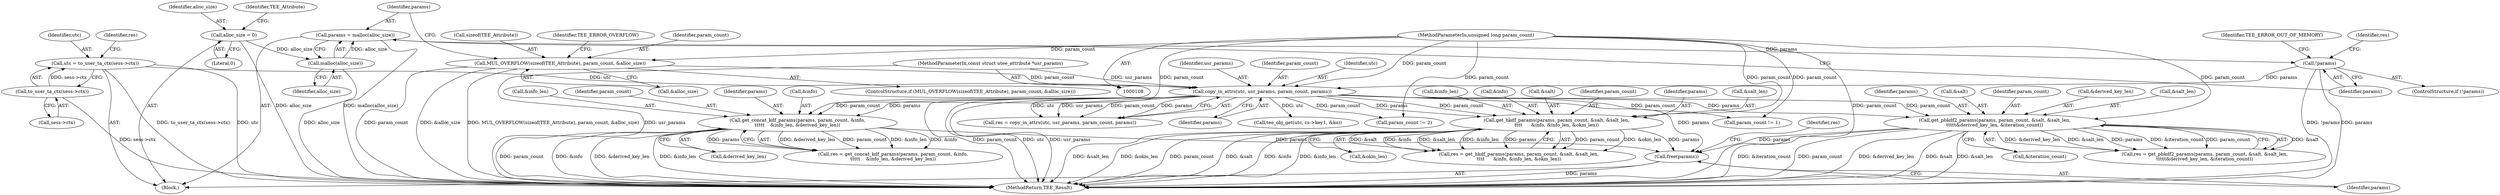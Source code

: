 digraph "0_optee_os_a637243270fc1faae16de059091795c32d86e65e@API" {
"1000855" [label="(Call,free(params))"];
"1000184" [label="(Call,copy_in_attrs(utc, usr_params, param_count, params))"];
"1000140" [label="(Call,utc = to_user_ta_ctx(sess->ctx))"];
"1000142" [label="(Call,to_user_ta_ctx(sess->ctx))"];
"1000110" [label="(MethodParameterIn,const struct utee_attribute *usr_params)"];
"1000165" [label="(Call,MUL_OVERFLOW(sizeof(TEE_Attribute), param_count, &alloc_size))"];
"1000111" [label="(MethodParameterIn,unsigned long param_count)"];
"1000178" [label="(Call,!params)"];
"1000173" [label="(Call,params = malloc(alloc_size))"];
"1000175" [label="(Call,malloc(alloc_size))"];
"1000161" [label="(Call,alloc_size = 0)"];
"1000785" [label="(Call,get_pbkdf2_params(params, param_count, &salt, &salt_len,\n\t\t\t\t\t&derived_key_len, &iteration_count))"];
"1000687" [label="(Call,get_concat_kdf_params(params, param_count, &info,\n\t\t\t\t\t    &info_len, &derived_key_len))"];
"1000584" [label="(Call,get_hkdf_params(params, param_count, &salt, &salt_len,\n\t\t\t\t      &info, &info_len, &okm_len))"];
"1000692" [label="(Call,&info_len)"];
"1000859" [label="(MethodReturn,TEE_Result)"];
"1000185" [label="(Identifier,utc)"];
"1000584" [label="(Call,get_hkdf_params(params, param_count, &salt, &salt_len,\n\t\t\t\t      &info, &info_len, &okm_len))"];
"1000164" [label="(ControlStructure,if (MUL_OVERFLOW(sizeof(TEE_Attribute), param_count, &alloc_size)))"];
"1000179" [label="(Identifier,params)"];
"1000181" [label="(Identifier,TEE_ERROR_OUT_OF_MEMORY)"];
"1000792" [label="(Call,&derived_key_len)"];
"1000178" [label="(Call,!params)"];
"1000184" [label="(Call,copy_in_attrs(utc, usr_params, param_count, params))"];
"1000163" [label="(Literal,0)"];
"1000858" [label="(Identifier,res)"];
"1000790" [label="(Call,&salt_len)"];
"1000141" [label="(Identifier,utc)"];
"1000689" [label="(Identifier,param_count)"];
"1000585" [label="(Identifier,params)"];
"1000688" [label="(Identifier,params)"];
"1000589" [label="(Call,&salt_len)"];
"1000593" [label="(Call,&info_len)"];
"1000188" [label="(Identifier,params)"];
"1000142" [label="(Call,to_user_ta_ctx(sess->ctx))"];
"1000591" [label="(Call,&info)"];
"1000183" [label="(Identifier,res)"];
"1000186" [label="(Identifier,usr_params)"];
"1000694" [label="(Call,&derived_key_len)"];
"1000110" [label="(MethodParameterIn,const struct utee_attribute *usr_params)"];
"1000187" [label="(Identifier,param_count)"];
"1000169" [label="(Call,&alloc_size)"];
"1000140" [label="(Call,utc = to_user_ta_ctx(sess->ctx))"];
"1000690" [label="(Call,&info)"];
"1000176" [label="(Identifier,alloc_size)"];
"1000786" [label="(Identifier,params)"];
"1000376" [label="(Call,param_count != 2)"];
"1000166" [label="(Call,sizeof(TEE_Attribute))"];
"1000172" [label="(Identifier,TEE_ERROR_OVERFLOW)"];
"1000162" [label="(Identifier,alloc_size)"];
"1000687" [label="(Call,get_concat_kdf_params(params, param_count, &info,\n\t\t\t\t\t    &info_len, &derived_key_len))"];
"1000165" [label="(Call,MUL_OVERFLOW(sizeof(TEE_Attribute), param_count, &alloc_size))"];
"1000587" [label="(Call,&salt)"];
"1000794" [label="(Call,&iteration_count)"];
"1000143" [label="(Call,sess->ctx)"];
"1000147" [label="(Identifier,res)"];
"1000586" [label="(Identifier,param_count)"];
"1000785" [label="(Call,get_pbkdf2_params(params, param_count, &salt, &salt_len,\n\t\t\t\t\t&derived_key_len, &iteration_count))"];
"1000856" [label="(Identifier,params)"];
"1000167" [label="(Identifier,TEE_Attribute)"];
"1000783" [label="(Call,res = get_pbkdf2_params(params, param_count, &salt, &salt_len,\n\t\t\t\t\t&derived_key_len, &iteration_count))"];
"1000788" [label="(Call,&salt)"];
"1000254" [label="(Call,param_count != 1)"];
"1000174" [label="(Identifier,params)"];
"1000787" [label="(Identifier,param_count)"];
"1000595" [label="(Call,&okm_len)"];
"1000196" [label="(Call,tee_obj_get(utc, cs->key1, &ko))"];
"1000582" [label="(Call,res = get_hkdf_params(params, param_count, &salt, &salt_len,\n\t\t\t\t      &info, &info_len, &okm_len))"];
"1000173" [label="(Call,params = malloc(alloc_size))"];
"1000168" [label="(Identifier,param_count)"];
"1000855" [label="(Call,free(params))"];
"1000177" [label="(ControlStructure,if (!params))"];
"1000111" [label="(MethodParameterIn,unsigned long param_count)"];
"1000685" [label="(Call,res = get_concat_kdf_params(params, param_count, &info,\n\t\t\t\t\t    &info_len, &derived_key_len))"];
"1000175" [label="(Call,malloc(alloc_size))"];
"1000113" [label="(Block,)"];
"1000161" [label="(Call,alloc_size = 0)"];
"1000182" [label="(Call,res = copy_in_attrs(utc, usr_params, param_count, params))"];
"1000855" -> "1000113"  [label="AST: "];
"1000855" -> "1000856"  [label="CFG: "];
"1000856" -> "1000855"  [label="AST: "];
"1000858" -> "1000855"  [label="CFG: "];
"1000855" -> "1000859"  [label="DDG: params"];
"1000184" -> "1000855"  [label="DDG: params"];
"1000785" -> "1000855"  [label="DDG: params"];
"1000687" -> "1000855"  [label="DDG: params"];
"1000584" -> "1000855"  [label="DDG: params"];
"1000184" -> "1000182"  [label="AST: "];
"1000184" -> "1000188"  [label="CFG: "];
"1000185" -> "1000184"  [label="AST: "];
"1000186" -> "1000184"  [label="AST: "];
"1000187" -> "1000184"  [label="AST: "];
"1000188" -> "1000184"  [label="AST: "];
"1000182" -> "1000184"  [label="CFG: "];
"1000184" -> "1000859"  [label="DDG: usr_params"];
"1000184" -> "1000859"  [label="DDG: param_count"];
"1000184" -> "1000859"  [label="DDG: utc"];
"1000184" -> "1000182"  [label="DDG: utc"];
"1000184" -> "1000182"  [label="DDG: usr_params"];
"1000184" -> "1000182"  [label="DDG: param_count"];
"1000184" -> "1000182"  [label="DDG: params"];
"1000140" -> "1000184"  [label="DDG: utc"];
"1000110" -> "1000184"  [label="DDG: usr_params"];
"1000165" -> "1000184"  [label="DDG: param_count"];
"1000111" -> "1000184"  [label="DDG: param_count"];
"1000178" -> "1000184"  [label="DDG: params"];
"1000184" -> "1000196"  [label="DDG: utc"];
"1000184" -> "1000254"  [label="DDG: param_count"];
"1000184" -> "1000376"  [label="DDG: param_count"];
"1000184" -> "1000584"  [label="DDG: params"];
"1000184" -> "1000584"  [label="DDG: param_count"];
"1000184" -> "1000687"  [label="DDG: params"];
"1000184" -> "1000687"  [label="DDG: param_count"];
"1000184" -> "1000785"  [label="DDG: params"];
"1000184" -> "1000785"  [label="DDG: param_count"];
"1000140" -> "1000113"  [label="AST: "];
"1000140" -> "1000142"  [label="CFG: "];
"1000141" -> "1000140"  [label="AST: "];
"1000142" -> "1000140"  [label="AST: "];
"1000147" -> "1000140"  [label="CFG: "];
"1000140" -> "1000859"  [label="DDG: to_user_ta_ctx(sess->ctx)"];
"1000140" -> "1000859"  [label="DDG: utc"];
"1000142" -> "1000140"  [label="DDG: sess->ctx"];
"1000142" -> "1000143"  [label="CFG: "];
"1000143" -> "1000142"  [label="AST: "];
"1000142" -> "1000859"  [label="DDG: sess->ctx"];
"1000110" -> "1000108"  [label="AST: "];
"1000110" -> "1000859"  [label="DDG: usr_params"];
"1000165" -> "1000164"  [label="AST: "];
"1000165" -> "1000169"  [label="CFG: "];
"1000166" -> "1000165"  [label="AST: "];
"1000168" -> "1000165"  [label="AST: "];
"1000169" -> "1000165"  [label="AST: "];
"1000172" -> "1000165"  [label="CFG: "];
"1000174" -> "1000165"  [label="CFG: "];
"1000165" -> "1000859"  [label="DDG: param_count"];
"1000165" -> "1000859"  [label="DDG: &alloc_size"];
"1000165" -> "1000859"  [label="DDG: MUL_OVERFLOW(sizeof(TEE_Attribute), param_count, &alloc_size)"];
"1000111" -> "1000165"  [label="DDG: param_count"];
"1000111" -> "1000108"  [label="AST: "];
"1000111" -> "1000859"  [label="DDG: param_count"];
"1000111" -> "1000254"  [label="DDG: param_count"];
"1000111" -> "1000376"  [label="DDG: param_count"];
"1000111" -> "1000584"  [label="DDG: param_count"];
"1000111" -> "1000687"  [label="DDG: param_count"];
"1000111" -> "1000785"  [label="DDG: param_count"];
"1000178" -> "1000177"  [label="AST: "];
"1000178" -> "1000179"  [label="CFG: "];
"1000179" -> "1000178"  [label="AST: "];
"1000181" -> "1000178"  [label="CFG: "];
"1000183" -> "1000178"  [label="CFG: "];
"1000178" -> "1000859"  [label="DDG: !params"];
"1000178" -> "1000859"  [label="DDG: params"];
"1000173" -> "1000178"  [label="DDG: params"];
"1000173" -> "1000113"  [label="AST: "];
"1000173" -> "1000175"  [label="CFG: "];
"1000174" -> "1000173"  [label="AST: "];
"1000175" -> "1000173"  [label="AST: "];
"1000179" -> "1000173"  [label="CFG: "];
"1000173" -> "1000859"  [label="DDG: malloc(alloc_size)"];
"1000175" -> "1000173"  [label="DDG: alloc_size"];
"1000175" -> "1000176"  [label="CFG: "];
"1000176" -> "1000175"  [label="AST: "];
"1000175" -> "1000859"  [label="DDG: alloc_size"];
"1000161" -> "1000175"  [label="DDG: alloc_size"];
"1000161" -> "1000113"  [label="AST: "];
"1000161" -> "1000163"  [label="CFG: "];
"1000162" -> "1000161"  [label="AST: "];
"1000163" -> "1000161"  [label="AST: "];
"1000167" -> "1000161"  [label="CFG: "];
"1000161" -> "1000859"  [label="DDG: alloc_size"];
"1000785" -> "1000783"  [label="AST: "];
"1000785" -> "1000794"  [label="CFG: "];
"1000786" -> "1000785"  [label="AST: "];
"1000787" -> "1000785"  [label="AST: "];
"1000788" -> "1000785"  [label="AST: "];
"1000790" -> "1000785"  [label="AST: "];
"1000792" -> "1000785"  [label="AST: "];
"1000794" -> "1000785"  [label="AST: "];
"1000783" -> "1000785"  [label="CFG: "];
"1000785" -> "1000859"  [label="DDG: &derived_key_len"];
"1000785" -> "1000859"  [label="DDG: &salt"];
"1000785" -> "1000859"  [label="DDG: &salt_len"];
"1000785" -> "1000859"  [label="DDG: &iteration_count"];
"1000785" -> "1000859"  [label="DDG: param_count"];
"1000785" -> "1000783"  [label="DDG: &salt"];
"1000785" -> "1000783"  [label="DDG: &derived_key_len"];
"1000785" -> "1000783"  [label="DDG: &salt_len"];
"1000785" -> "1000783"  [label="DDG: params"];
"1000785" -> "1000783"  [label="DDG: &iteration_count"];
"1000785" -> "1000783"  [label="DDG: param_count"];
"1000687" -> "1000685"  [label="AST: "];
"1000687" -> "1000694"  [label="CFG: "];
"1000688" -> "1000687"  [label="AST: "];
"1000689" -> "1000687"  [label="AST: "];
"1000690" -> "1000687"  [label="AST: "];
"1000692" -> "1000687"  [label="AST: "];
"1000694" -> "1000687"  [label="AST: "];
"1000685" -> "1000687"  [label="CFG: "];
"1000687" -> "1000859"  [label="DDG: param_count"];
"1000687" -> "1000859"  [label="DDG: &info"];
"1000687" -> "1000859"  [label="DDG: &derived_key_len"];
"1000687" -> "1000859"  [label="DDG: &info_len"];
"1000687" -> "1000685"  [label="DDG: &derived_key_len"];
"1000687" -> "1000685"  [label="DDG: param_count"];
"1000687" -> "1000685"  [label="DDG: &info_len"];
"1000687" -> "1000685"  [label="DDG: &info"];
"1000687" -> "1000685"  [label="DDG: params"];
"1000584" -> "1000582"  [label="AST: "];
"1000584" -> "1000595"  [label="CFG: "];
"1000585" -> "1000584"  [label="AST: "];
"1000586" -> "1000584"  [label="AST: "];
"1000587" -> "1000584"  [label="AST: "];
"1000589" -> "1000584"  [label="AST: "];
"1000591" -> "1000584"  [label="AST: "];
"1000593" -> "1000584"  [label="AST: "];
"1000595" -> "1000584"  [label="AST: "];
"1000582" -> "1000584"  [label="CFG: "];
"1000584" -> "1000859"  [label="DDG: &salt_len"];
"1000584" -> "1000859"  [label="DDG: &okm_len"];
"1000584" -> "1000859"  [label="DDG: param_count"];
"1000584" -> "1000859"  [label="DDG: &salt"];
"1000584" -> "1000859"  [label="DDG: &info"];
"1000584" -> "1000859"  [label="DDG: &info_len"];
"1000584" -> "1000582"  [label="DDG: param_count"];
"1000584" -> "1000582"  [label="DDG: &okm_len"];
"1000584" -> "1000582"  [label="DDG: &salt"];
"1000584" -> "1000582"  [label="DDG: &info"];
"1000584" -> "1000582"  [label="DDG: &salt_len"];
"1000584" -> "1000582"  [label="DDG: &info_len"];
"1000584" -> "1000582"  [label="DDG: params"];
}
